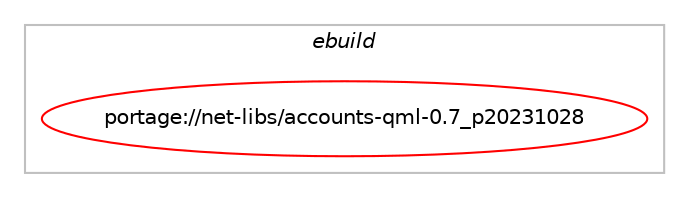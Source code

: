 digraph prolog {

# *************
# Graph options
# *************

newrank=true;
concentrate=true;
compound=true;
graph [rankdir=LR,fontname=Helvetica,fontsize=10,ranksep=1.5];#, ranksep=2.5, nodesep=0.2];
edge  [arrowhead=vee];
node  [fontname=Helvetica,fontsize=10];

# **********
# The ebuild
# **********

subgraph cluster_leftcol {
color=gray;
label=<<i>ebuild</i>>;
id [label="portage://net-libs/accounts-qml-0.7_p20231028", color=red, width=4, href="../net-libs/accounts-qml-0.7_p20231028.svg"];
}

# ****************
# The dependencies
# ****************

subgraph cluster_midcol {
color=gray;
label=<<i>dependencies</i>>;
subgraph cluster_compile {
fillcolor="#eeeeee";
style=filled;
label=<<i>compile</i>>;
# *** BEGIN UNKNOWN DEPENDENCY TYPE (TODO) ***
# id -> equal(use_conditional_group(positive,qt5,portage://net-libs/accounts-qml-0.7_p20231028,[package_dependency(portage://net-libs/accounts-qml-0.7_p20231028,install,no,dev-qt,qtcore,none,[,,],[slot(5)],[]),package_dependency(portage://net-libs/accounts-qml-0.7_p20231028,install,no,dev-qt,qtdeclarative,none,[,,],[slot(5)],[])]))
# *** END UNKNOWN DEPENDENCY TYPE (TODO) ***

# *** BEGIN UNKNOWN DEPENDENCY TYPE (TODO) ***
# id -> equal(use_conditional_group(positive,qt6,portage://net-libs/accounts-qml-0.7_p20231028,[package_dependency(portage://net-libs/accounts-qml-0.7_p20231028,install,no,dev-qt,qtbase,none,[,,],[slot(6)],[]),package_dependency(portage://net-libs/accounts-qml-0.7_p20231028,install,no,dev-qt,qtdeclarative,none,[,,],[slot(6)],[])]))
# *** END UNKNOWN DEPENDENCY TYPE (TODO) ***

# *** BEGIN UNKNOWN DEPENDENCY TYPE (TODO) ***
# id -> equal(use_conditional_group(positive,test,portage://net-libs/accounts-qml-0.7_p20231028,[use_conditional_group(positive,qt5,portage://net-libs/accounts-qml-0.7_p20231028,[package_dependency(portage://net-libs/accounts-qml-0.7_p20231028,install,no,dev-qt,qtgui,none,[,,],[slot(5)],[]),package_dependency(portage://net-libs/accounts-qml-0.7_p20231028,install,no,dev-qt,qttest,none,[,,],[slot(5)],[])]),use_conditional_group(positive,qt6,portage://net-libs/accounts-qml-0.7_p20231028,[package_dependency(portage://net-libs/accounts-qml-0.7_p20231028,install,no,dev-qt,qtbase,none,[,,],[slot(6)],[use(enable(gui),none)])])]))
# *** END UNKNOWN DEPENDENCY TYPE (TODO) ***

# *** BEGIN UNKNOWN DEPENDENCY TYPE (TODO) ***
# id -> equal(package_dependency(portage://net-libs/accounts-qml-0.7_p20231028,install,no,net-libs,accounts-qt,greaterequal,[1.16,,_p20220803,1.16_p20220803],[],[use(optenable(qt5),none),use(optenable(qt6),none)]))
# *** END UNKNOWN DEPENDENCY TYPE (TODO) ***

# *** BEGIN UNKNOWN DEPENDENCY TYPE (TODO) ***
# id -> equal(package_dependency(portage://net-libs/accounts-qml-0.7_p20231028,install,no,net-libs,signond,greaterequal,[8.61,,-r100,8.61-r100],[],[use(optenable(qt5),none),use(optenable(qt6),none)]))
# *** END UNKNOWN DEPENDENCY TYPE (TODO) ***

}
subgraph cluster_compileandrun {
fillcolor="#eeeeee";
style=filled;
label=<<i>compile and run</i>>;
}
subgraph cluster_run {
fillcolor="#eeeeee";
style=filled;
label=<<i>run</i>>;
# *** BEGIN UNKNOWN DEPENDENCY TYPE (TODO) ***
# id -> equal(use_conditional_group(positive,qt5,portage://net-libs/accounts-qml-0.7_p20231028,[package_dependency(portage://net-libs/accounts-qml-0.7_p20231028,run,no,dev-qt,qtcore,none,[,,],[slot(5)],[]),package_dependency(portage://net-libs/accounts-qml-0.7_p20231028,run,no,dev-qt,qtdeclarative,none,[,,],[slot(5)],[])]))
# *** END UNKNOWN DEPENDENCY TYPE (TODO) ***

# *** BEGIN UNKNOWN DEPENDENCY TYPE (TODO) ***
# id -> equal(use_conditional_group(positive,qt6,portage://net-libs/accounts-qml-0.7_p20231028,[package_dependency(portage://net-libs/accounts-qml-0.7_p20231028,run,no,dev-qt,qtbase,none,[,,],[slot(6)],[]),package_dependency(portage://net-libs/accounts-qml-0.7_p20231028,run,no,dev-qt,qtdeclarative,none,[,,],[slot(6)],[])]))
# *** END UNKNOWN DEPENDENCY TYPE (TODO) ***

# *** BEGIN UNKNOWN DEPENDENCY TYPE (TODO) ***
# id -> equal(package_dependency(portage://net-libs/accounts-qml-0.7_p20231028,run,no,net-libs,accounts-qt,greaterequal,[1.16,,_p20220803,1.16_p20220803],[],[use(optenable(qt5),none),use(optenable(qt6),none)]))
# *** END UNKNOWN DEPENDENCY TYPE (TODO) ***

# *** BEGIN UNKNOWN DEPENDENCY TYPE (TODO) ***
# id -> equal(package_dependency(portage://net-libs/accounts-qml-0.7_p20231028,run,no,net-libs,signond,greaterequal,[8.61,,-r100,8.61-r100],[],[use(optenable(qt5),none),use(optenable(qt6),none)]))
# *** END UNKNOWN DEPENDENCY TYPE (TODO) ***

}
}

# **************
# The candidates
# **************

subgraph cluster_choices {
rank=same;
color=gray;
label=<<i>candidates</i>>;

}

}
